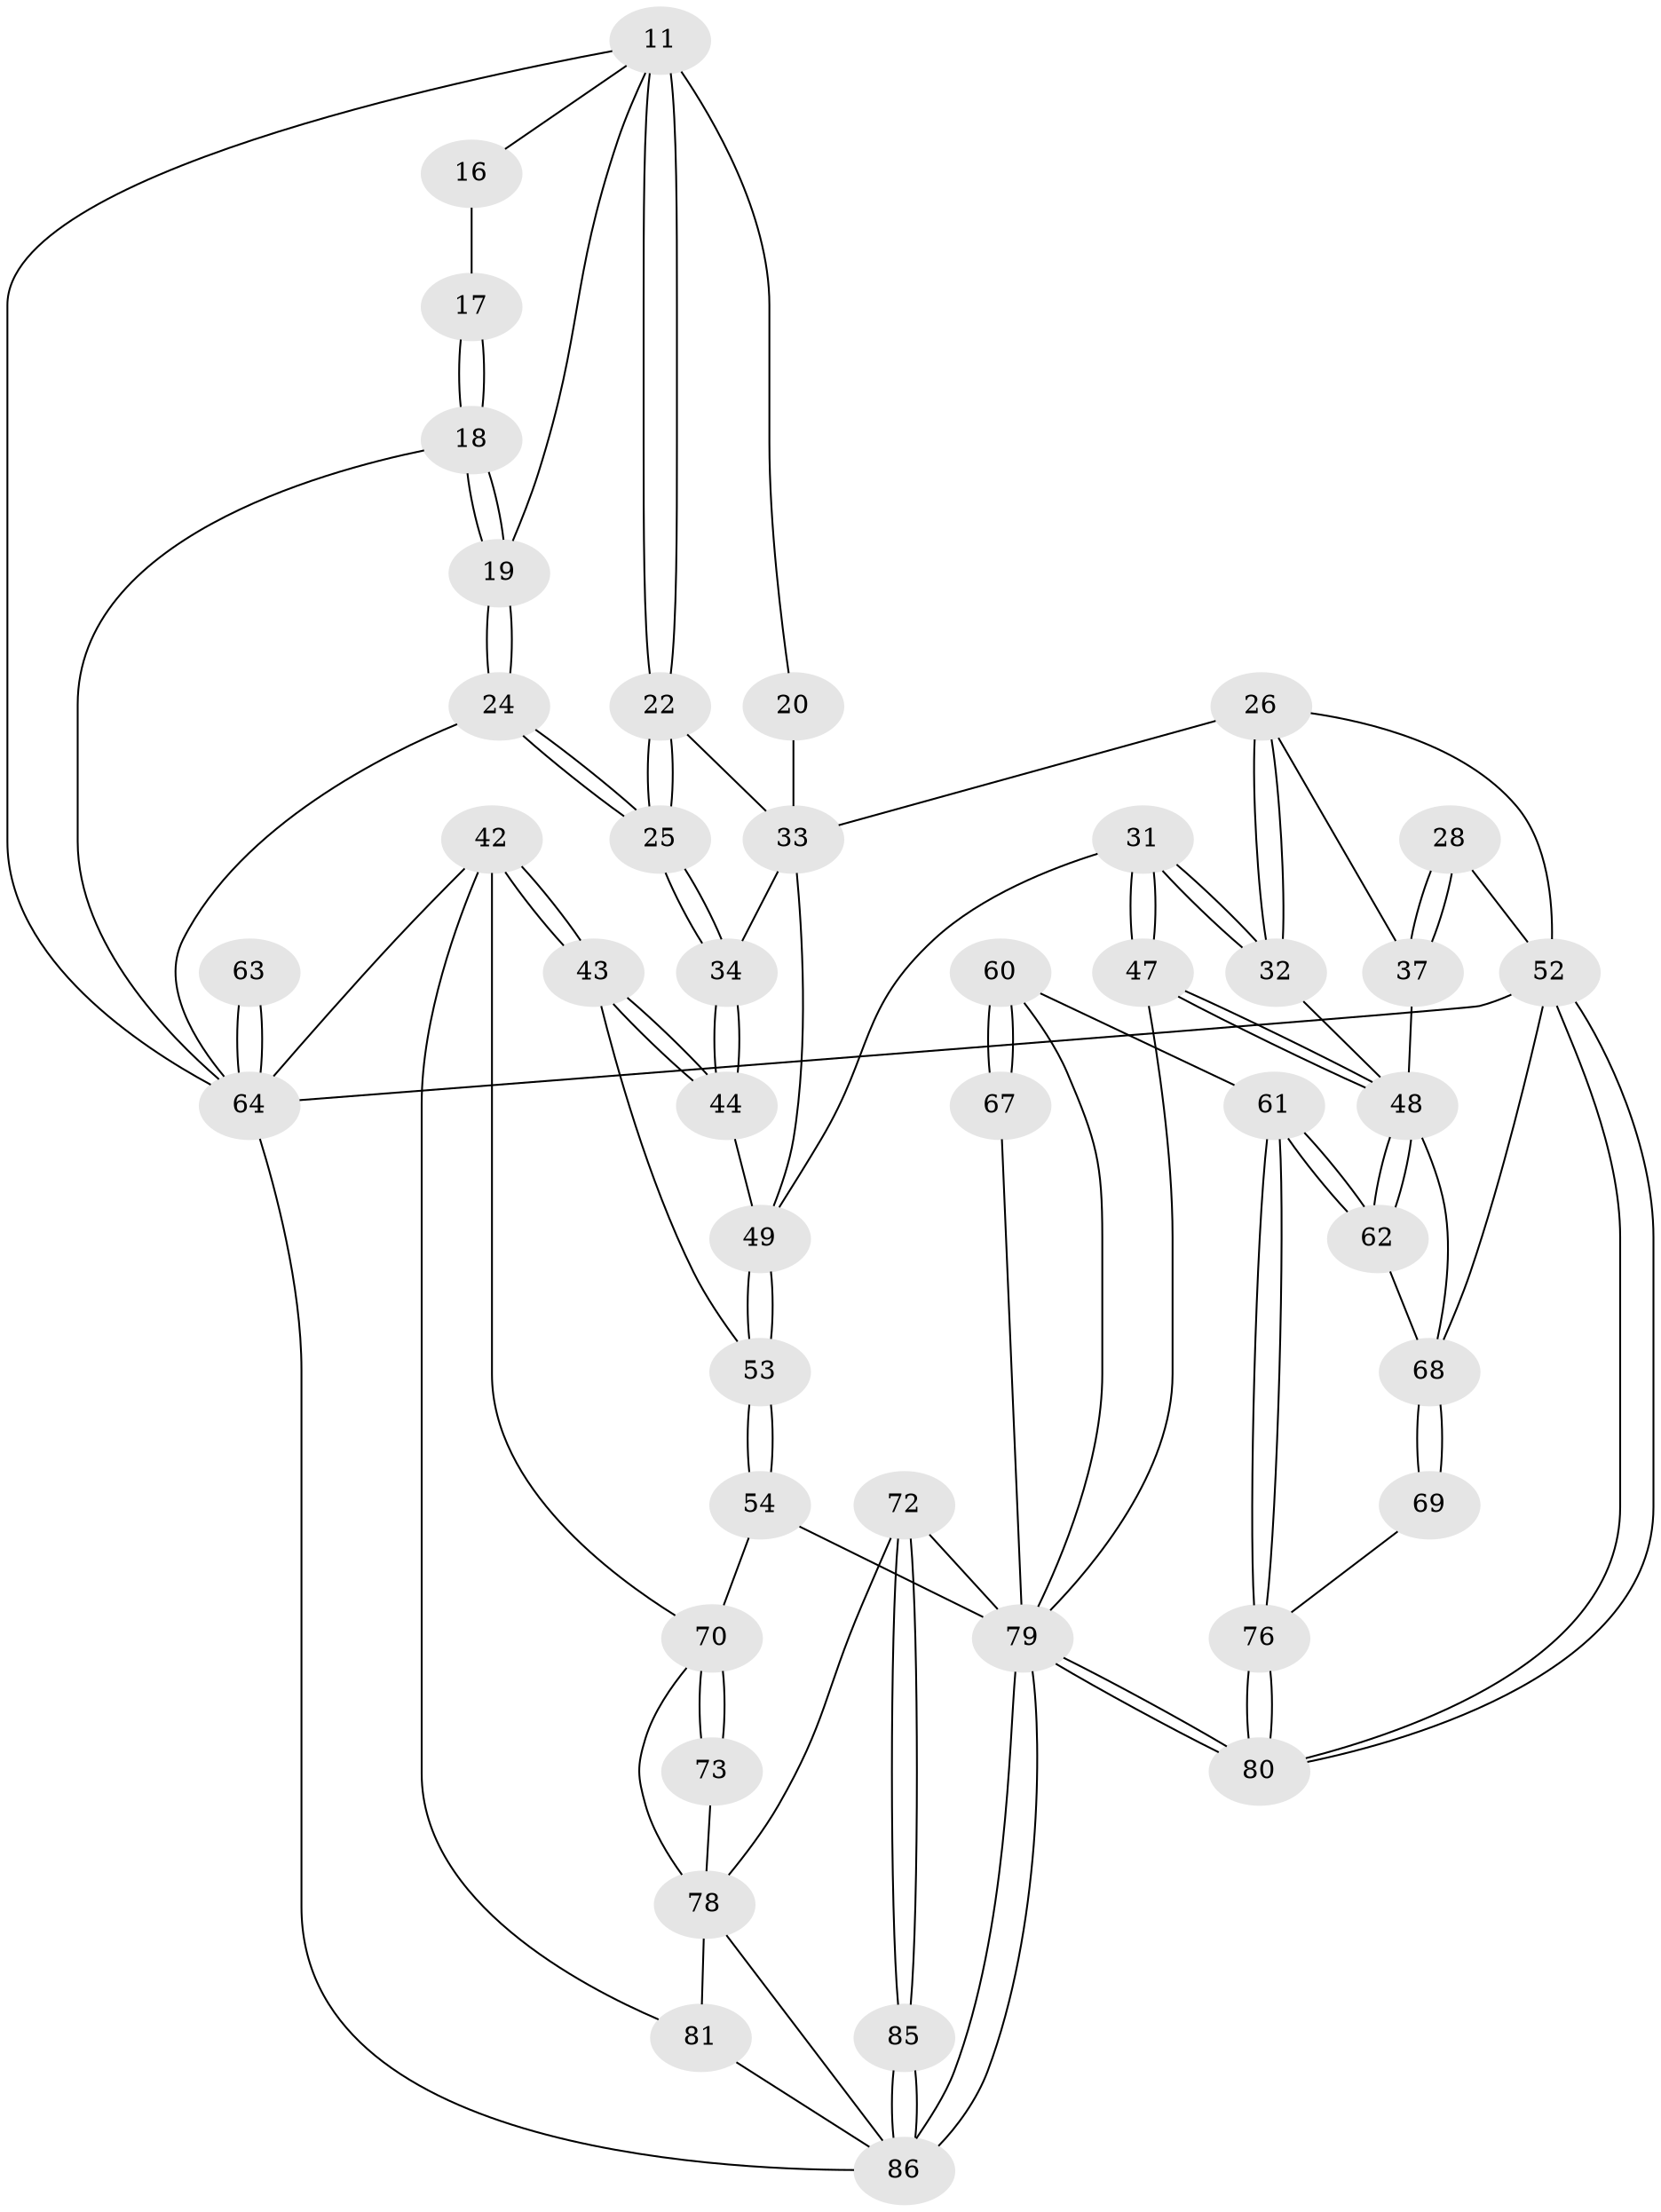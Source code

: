 // original degree distribution, {3: 0.023255813953488372, 5: 0.46511627906976744, 6: 0.2441860465116279, 4: 0.26744186046511625}
// Generated by graph-tools (version 1.1) at 2025/00/03/09/25 05:00:03]
// undirected, 43 vertices, 102 edges
graph export_dot {
graph [start="1"]
  node [color=gray90,style=filled];
  11 [pos="+0.6761352376505966+0.1271585197745603",super="+10"];
  16 [pos="+0.8594206631267046+0"];
  17 [pos="+0.9568399149350452+0.12654300737948207",super="+15"];
  18 [pos="+0.8459956512801353+0.2831746682839755",super="+14"];
  19 [pos="+0.837453230452717+0.2866734935910894"];
  20 [pos="+0.557833765051956+0.16696732412579715",super="+12"];
  22 [pos="+0.6761576084684287+0.12728401268391457"];
  24 [pos="+0.8370889223822692+0.28718545523054234"];
  25 [pos="+0.7922138969062368+0.30882950736258663"];
  26 [pos="+0.252427566621217+0.2112400934022218",super="+8+5"];
  28 [pos="+0+0"];
  31 [pos="+0.4244698488647384+0.436608680465665"];
  32 [pos="+0.28743906883800135+0.3281560510284311"];
  33 [pos="+0.6577005725575471+0.291363775335284",super="+23+29"];
  34 [pos="+0.774348084030688+0.3230190328921537"];
  37 [pos="+0+0.2635229078213169",super="+36+27"];
  42 [pos="+0.8483021046065412+0.5796170456723637",super="+41"];
  43 [pos="+0.7608300396560527+0.510375932879487"];
  44 [pos="+0.7624399189909373+0.3700411976059925"];
  47 [pos="+0.4098174062952657+0.477578043763186"];
  48 [pos="+0.178908905879232+0.5523449285051721",super="+45+35+46"];
  49 [pos="+0.5385431312127639+0.45102587482348855",super="+30"];
  52 [pos="+0+1",super="+4"];
  53 [pos="+0.681145545568341+0.5472215059114716"];
  54 [pos="+0.6620690012011983+0.5796164668497098"];
  60 [pos="+0.2232831737908943+0.6756504611028451",super="+59"];
  61 [pos="+0.18551615239671607+0.6637023153672461"];
  62 [pos="+0.16825108716795736+0.6097651070294642"];
  63 [pos="+1+0.6739794968957592"];
  64 [pos="+1+1",super="+3+38+40"];
  67 [pos="+0.37054717092627276+0.7361440360629399"];
  68 [pos="+0.06233313808010009+0.6316935141890127",super="+51"];
  69 [pos="+0+0.6989841770484135"];
  70 [pos="+0.6794153520405478+0.7136863467676673",super="+58+57"];
  72 [pos="+0.553289629656984+0.7577930309021966"];
  73 [pos="+0.7521227554861736+0.7056896771388019"];
  76 [pos="+0.14270304748878937+0.7759017133191899"];
  78 [pos="+0.7097714914830022+0.8203679129838977",super="+71+77+75"];
  79 [pos="+0.23757711038860163+1",super="+66+65+56"];
  80 [pos="+0.14846999138251338+1"];
  81 [pos="+0.8319301889324641+0.7749313635512031",super="+74"];
  85 [pos="+0.5366524757202523+0.8812954493933176"];
  86 [pos="+0.4652092550334731+1",super="+83+84"];
  11 -- 22;
  11 -- 22;
  11 -- 20 [weight=2];
  11 -- 64;
  11 -- 16;
  11 -- 19;
  16 -- 17 [weight=2];
  17 -- 18 [weight=2];
  17 -- 18;
  18 -- 19;
  18 -- 19;
  18 -- 64;
  19 -- 24;
  19 -- 24;
  20 -- 33 [weight=3];
  22 -- 25;
  22 -- 25;
  22 -- 33;
  24 -- 25;
  24 -- 25;
  24 -- 64;
  25 -- 34;
  25 -- 34;
  26 -- 32;
  26 -- 32;
  26 -- 37;
  26 -- 52;
  26 -- 33;
  28 -- 37 [weight=2];
  28 -- 37;
  28 -- 52;
  31 -- 32;
  31 -- 32;
  31 -- 47;
  31 -- 47;
  31 -- 49;
  32 -- 48;
  33 -- 34;
  33 -- 49;
  34 -- 44;
  34 -- 44;
  37 -- 48 [weight=2];
  42 -- 43;
  42 -- 43;
  42 -- 70;
  42 -- 64;
  42 -- 81;
  43 -- 44;
  43 -- 44;
  43 -- 53;
  44 -- 49;
  47 -- 48;
  47 -- 48;
  47 -- 79;
  48 -- 62;
  48 -- 62;
  48 -- 68;
  49 -- 53;
  49 -- 53;
  52 -- 80;
  52 -- 80;
  52 -- 64 [weight=2];
  52 -- 68;
  53 -- 54;
  53 -- 54;
  54 -- 70;
  54 -- 79;
  60 -- 61;
  60 -- 67 [weight=2];
  60 -- 67;
  60 -- 79;
  61 -- 62;
  61 -- 62;
  61 -- 76;
  61 -- 76;
  62 -- 68;
  63 -- 64 [weight=3];
  63 -- 64;
  64 -- 86;
  67 -- 79;
  68 -- 69 [weight=2];
  68 -- 69;
  69 -- 76;
  70 -- 73 [weight=2];
  70 -- 73;
  70 -- 78;
  72 -- 85;
  72 -- 85;
  72 -- 78;
  72 -- 79;
  73 -- 78;
  76 -- 80;
  76 -- 80;
  78 -- 81 [weight=2];
  78 -- 86;
  79 -- 80;
  79 -- 80;
  79 -- 86;
  79 -- 86;
  81 -- 86;
  85 -- 86 [weight=2];
  85 -- 86;
}
